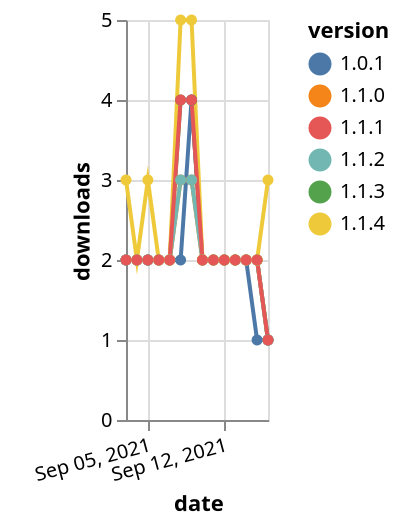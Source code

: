{"$schema": "https://vega.github.io/schema/vega-lite/v5.json", "description": "A simple bar chart with embedded data.", "data": {"values": [{"date": "2021-09-03", "total": 1016, "delta": 2, "version": "1.1.0"}, {"date": "2021-09-04", "total": 1018, "delta": 2, "version": "1.1.0"}, {"date": "2021-09-05", "total": 1020, "delta": 2, "version": "1.1.0"}, {"date": "2021-09-06", "total": 1022, "delta": 2, "version": "1.1.0"}, {"date": "2021-09-07", "total": 1024, "delta": 2, "version": "1.1.0"}, {"date": "2021-09-08", "total": 1027, "delta": 3, "version": "1.1.0"}, {"date": "2021-09-09", "total": 1030, "delta": 3, "version": "1.1.0"}, {"date": "2021-09-10", "total": 1032, "delta": 2, "version": "1.1.0"}, {"date": "2021-09-11", "total": 1034, "delta": 2, "version": "1.1.0"}, {"date": "2021-09-12", "total": 1036, "delta": 2, "version": "1.1.0"}, {"date": "2021-09-13", "total": 1038, "delta": 2, "version": "1.1.0"}, {"date": "2021-09-14", "total": 1040, "delta": 2, "version": "1.1.0"}, {"date": "2021-09-15", "total": 1042, "delta": 2, "version": "1.1.0"}, {"date": "2021-09-16", "total": 1043, "delta": 1, "version": "1.1.0"}, {"date": "2021-09-03", "total": 458, "delta": 2, "version": "1.1.3"}, {"date": "2021-09-04", "total": 460, "delta": 2, "version": "1.1.3"}, {"date": "2021-09-05", "total": 462, "delta": 2, "version": "1.1.3"}, {"date": "2021-09-06", "total": 464, "delta": 2, "version": "1.1.3"}, {"date": "2021-09-07", "total": 466, "delta": 2, "version": "1.1.3"}, {"date": "2021-09-08", "total": 470, "delta": 4, "version": "1.1.3"}, {"date": "2021-09-09", "total": 474, "delta": 4, "version": "1.1.3"}, {"date": "2021-09-10", "total": 476, "delta": 2, "version": "1.1.3"}, {"date": "2021-09-11", "total": 478, "delta": 2, "version": "1.1.3"}, {"date": "2021-09-12", "total": 480, "delta": 2, "version": "1.1.3"}, {"date": "2021-09-13", "total": 482, "delta": 2, "version": "1.1.3"}, {"date": "2021-09-14", "total": 484, "delta": 2, "version": "1.1.3"}, {"date": "2021-09-15", "total": 486, "delta": 2, "version": "1.1.3"}, {"date": "2021-09-16", "total": 487, "delta": 1, "version": "1.1.3"}, {"date": "2021-09-03", "total": 1029, "delta": 2, "version": "1.0.1"}, {"date": "2021-09-04", "total": 1031, "delta": 2, "version": "1.0.1"}, {"date": "2021-09-05", "total": 1033, "delta": 2, "version": "1.0.1"}, {"date": "2021-09-06", "total": 1035, "delta": 2, "version": "1.0.1"}, {"date": "2021-09-07", "total": 1037, "delta": 2, "version": "1.0.1"}, {"date": "2021-09-08", "total": 1039, "delta": 2, "version": "1.0.1"}, {"date": "2021-09-09", "total": 1043, "delta": 4, "version": "1.0.1"}, {"date": "2021-09-10", "total": 1045, "delta": 2, "version": "1.0.1"}, {"date": "2021-09-11", "total": 1047, "delta": 2, "version": "1.0.1"}, {"date": "2021-09-12", "total": 1049, "delta": 2, "version": "1.0.1"}, {"date": "2021-09-13", "total": 1051, "delta": 2, "version": "1.0.1"}, {"date": "2021-09-14", "total": 1053, "delta": 2, "version": "1.0.1"}, {"date": "2021-09-15", "total": 1054, "delta": 1, "version": "1.0.1"}, {"date": "2021-09-16", "total": 1055, "delta": 1, "version": "1.0.1"}, {"date": "2021-09-03", "total": 938, "delta": 2, "version": "1.1.2"}, {"date": "2021-09-04", "total": 940, "delta": 2, "version": "1.1.2"}, {"date": "2021-09-05", "total": 942, "delta": 2, "version": "1.1.2"}, {"date": "2021-09-06", "total": 944, "delta": 2, "version": "1.1.2"}, {"date": "2021-09-07", "total": 946, "delta": 2, "version": "1.1.2"}, {"date": "2021-09-08", "total": 949, "delta": 3, "version": "1.1.2"}, {"date": "2021-09-09", "total": 952, "delta": 3, "version": "1.1.2"}, {"date": "2021-09-10", "total": 954, "delta": 2, "version": "1.1.2"}, {"date": "2021-09-11", "total": 956, "delta": 2, "version": "1.1.2"}, {"date": "2021-09-12", "total": 958, "delta": 2, "version": "1.1.2"}, {"date": "2021-09-13", "total": 960, "delta": 2, "version": "1.1.2"}, {"date": "2021-09-14", "total": 962, "delta": 2, "version": "1.1.2"}, {"date": "2021-09-15", "total": 964, "delta": 2, "version": "1.1.2"}, {"date": "2021-09-16", "total": 965, "delta": 1, "version": "1.1.2"}, {"date": "2021-09-03", "total": 387, "delta": 3, "version": "1.1.4"}, {"date": "2021-09-04", "total": 389, "delta": 2, "version": "1.1.4"}, {"date": "2021-09-05", "total": 392, "delta": 3, "version": "1.1.4"}, {"date": "2021-09-06", "total": 394, "delta": 2, "version": "1.1.4"}, {"date": "2021-09-07", "total": 396, "delta": 2, "version": "1.1.4"}, {"date": "2021-09-08", "total": 401, "delta": 5, "version": "1.1.4"}, {"date": "2021-09-09", "total": 406, "delta": 5, "version": "1.1.4"}, {"date": "2021-09-10", "total": 408, "delta": 2, "version": "1.1.4"}, {"date": "2021-09-11", "total": 410, "delta": 2, "version": "1.1.4"}, {"date": "2021-09-12", "total": 412, "delta": 2, "version": "1.1.4"}, {"date": "2021-09-13", "total": 414, "delta": 2, "version": "1.1.4"}, {"date": "2021-09-14", "total": 416, "delta": 2, "version": "1.1.4"}, {"date": "2021-09-15", "total": 418, "delta": 2, "version": "1.1.4"}, {"date": "2021-09-16", "total": 421, "delta": 3, "version": "1.1.4"}, {"date": "2021-09-03", "total": 1108, "delta": 2, "version": "1.1.1"}, {"date": "2021-09-04", "total": 1110, "delta": 2, "version": "1.1.1"}, {"date": "2021-09-05", "total": 1112, "delta": 2, "version": "1.1.1"}, {"date": "2021-09-06", "total": 1114, "delta": 2, "version": "1.1.1"}, {"date": "2021-09-07", "total": 1116, "delta": 2, "version": "1.1.1"}, {"date": "2021-09-08", "total": 1120, "delta": 4, "version": "1.1.1"}, {"date": "2021-09-09", "total": 1124, "delta": 4, "version": "1.1.1"}, {"date": "2021-09-10", "total": 1126, "delta": 2, "version": "1.1.1"}, {"date": "2021-09-11", "total": 1128, "delta": 2, "version": "1.1.1"}, {"date": "2021-09-12", "total": 1130, "delta": 2, "version": "1.1.1"}, {"date": "2021-09-13", "total": 1132, "delta": 2, "version": "1.1.1"}, {"date": "2021-09-14", "total": 1134, "delta": 2, "version": "1.1.1"}, {"date": "2021-09-15", "total": 1136, "delta": 2, "version": "1.1.1"}, {"date": "2021-09-16", "total": 1137, "delta": 1, "version": "1.1.1"}]}, "width": "container", "mark": {"type": "line", "point": {"filled": true}}, "encoding": {"x": {"field": "date", "type": "temporal", "timeUnit": "yearmonthdate", "title": "date", "axis": {"labelAngle": -15}}, "y": {"field": "delta", "type": "quantitative", "title": "downloads"}, "color": {"field": "version", "type": "nominal"}, "tooltip": {"field": "delta"}}}